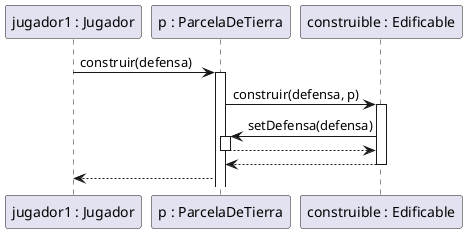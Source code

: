 @startuml
'https://plantuml.com/sequence-diagram

"jugador1 : Jugador" -> "p : ParcelaDeTierra" : construir(defensa)
activate "p : ParcelaDeTierra"
"p : ParcelaDeTierra" -> "construible : Edificable" : construir(defensa, p)
activate "construible : Edificable"
"construible : Edificable" -> "p : ParcelaDeTierra" : setDefensa(defensa)
activate "p : ParcelaDeTierra"
"p : ParcelaDeTierra" --> "construible : Edificable"
deactivate "p : ParcelaDeTierra"
"construible : Edificable" --> "p : ParcelaDeTierra"
deactivate "construible : Edificable"
"p : ParcelaDeTierra" --> "jugador1 : Jugador"


@enduml